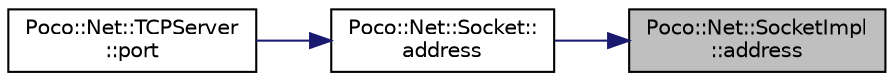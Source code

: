 digraph "Poco::Net::SocketImpl::address"
{
 // LATEX_PDF_SIZE
  edge [fontname="Helvetica",fontsize="10",labelfontname="Helvetica",labelfontsize="10"];
  node [fontname="Helvetica",fontsize="10",shape=record];
  rankdir="RL";
  Node1 [label="Poco::Net::SocketImpl\l::address",height=0.2,width=0.4,color="black", fillcolor="grey75", style="filled", fontcolor="black",tooltip=" "];
  Node1 -> Node2 [dir="back",color="midnightblue",fontsize="10",style="solid"];
  Node2 [label="Poco::Net::Socket::\laddress",height=0.2,width=0.4,color="black", fillcolor="white", style="filled",URL="$classPoco_1_1Net_1_1Socket.html#a4d09afdbb03e7235e1453c2354bc7972",tooltip=" "];
  Node2 -> Node3 [dir="back",color="midnightblue",fontsize="10",style="solid"];
  Node3 [label="Poco::Net::TCPServer\l::port",height=0.2,width=0.4,color="black", fillcolor="white", style="filled",URL="$classPoco_1_1Net_1_1TCPServer.html#a9b653aa0e98a43ccabd599087719a773",tooltip="Returns the underlying server socket."];
}
